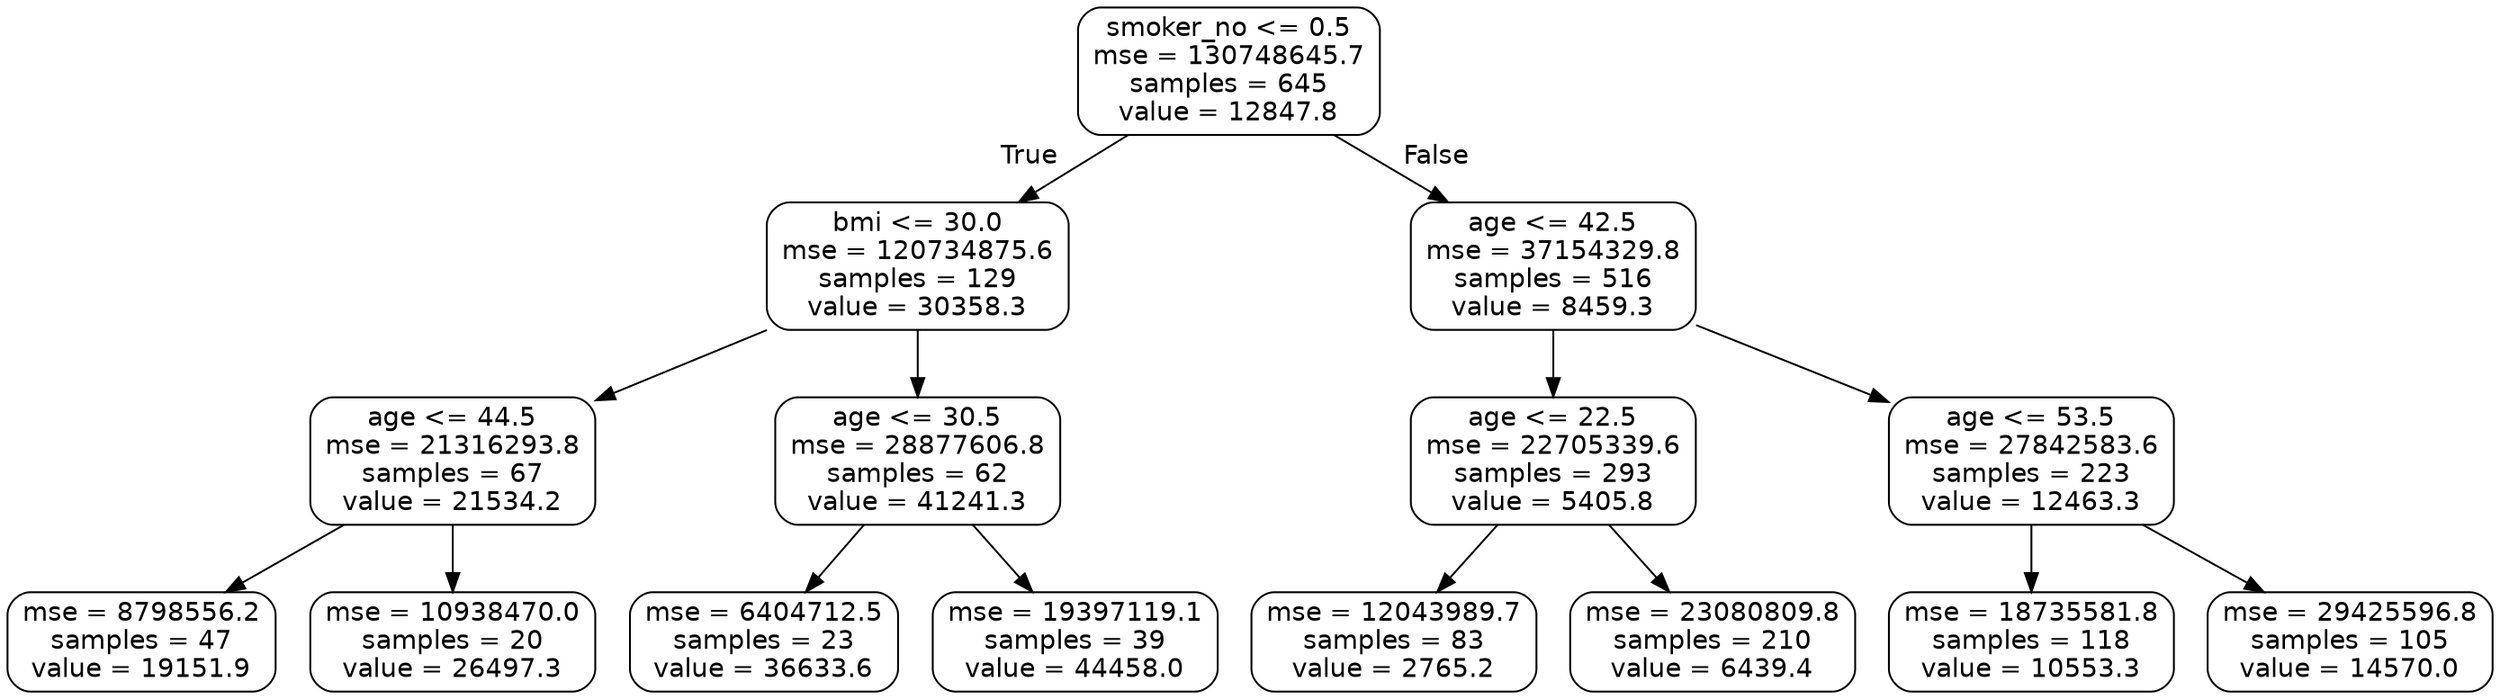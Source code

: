 digraph Tree {
node [shape=box, style="rounded", color="black", fontname=helvetica] ;
edge [fontname=helvetica] ;
0 [label="smoker_no <= 0.5\nmse = 130748645.7\nsamples = 645\nvalue = 12847.8"] ;
1 [label="bmi <= 30.0\nmse = 120734875.6\nsamples = 129\nvalue = 30358.3"] ;
0 -> 1 [labeldistance=2.5, labelangle=45, headlabel="True"] ;
2 [label="age <= 44.5\nmse = 21316293.8\nsamples = 67\nvalue = 21534.2"] ;
1 -> 2 ;
3 [label="mse = 8798556.2\nsamples = 47\nvalue = 19151.9"] ;
2 -> 3 ;
4 [label="mse = 10938470.0\nsamples = 20\nvalue = 26497.3"] ;
2 -> 4 ;
5 [label="age <= 30.5\nmse = 28877606.8\nsamples = 62\nvalue = 41241.3"] ;
1 -> 5 ;
6 [label="mse = 6404712.5\nsamples = 23\nvalue = 36633.6"] ;
5 -> 6 ;
7 [label="mse = 19397119.1\nsamples = 39\nvalue = 44458.0"] ;
5 -> 7 ;
8 [label="age <= 42.5\nmse = 37154329.8\nsamples = 516\nvalue = 8459.3"] ;
0 -> 8 [labeldistance=2.5, labelangle=-45, headlabel="False"] ;
9 [label="age <= 22.5\nmse = 22705339.6\nsamples = 293\nvalue = 5405.8"] ;
8 -> 9 ;
10 [label="mse = 12043989.7\nsamples = 83\nvalue = 2765.2"] ;
9 -> 10 ;
11 [label="mse = 23080809.8\nsamples = 210\nvalue = 6439.4"] ;
9 -> 11 ;
12 [label="age <= 53.5\nmse = 27842583.6\nsamples = 223\nvalue = 12463.3"] ;
8 -> 12 ;
13 [label="mse = 18735581.8\nsamples = 118\nvalue = 10553.3"] ;
12 -> 13 ;
14 [label="mse = 29425596.8\nsamples = 105\nvalue = 14570.0"] ;
12 -> 14 ;
}